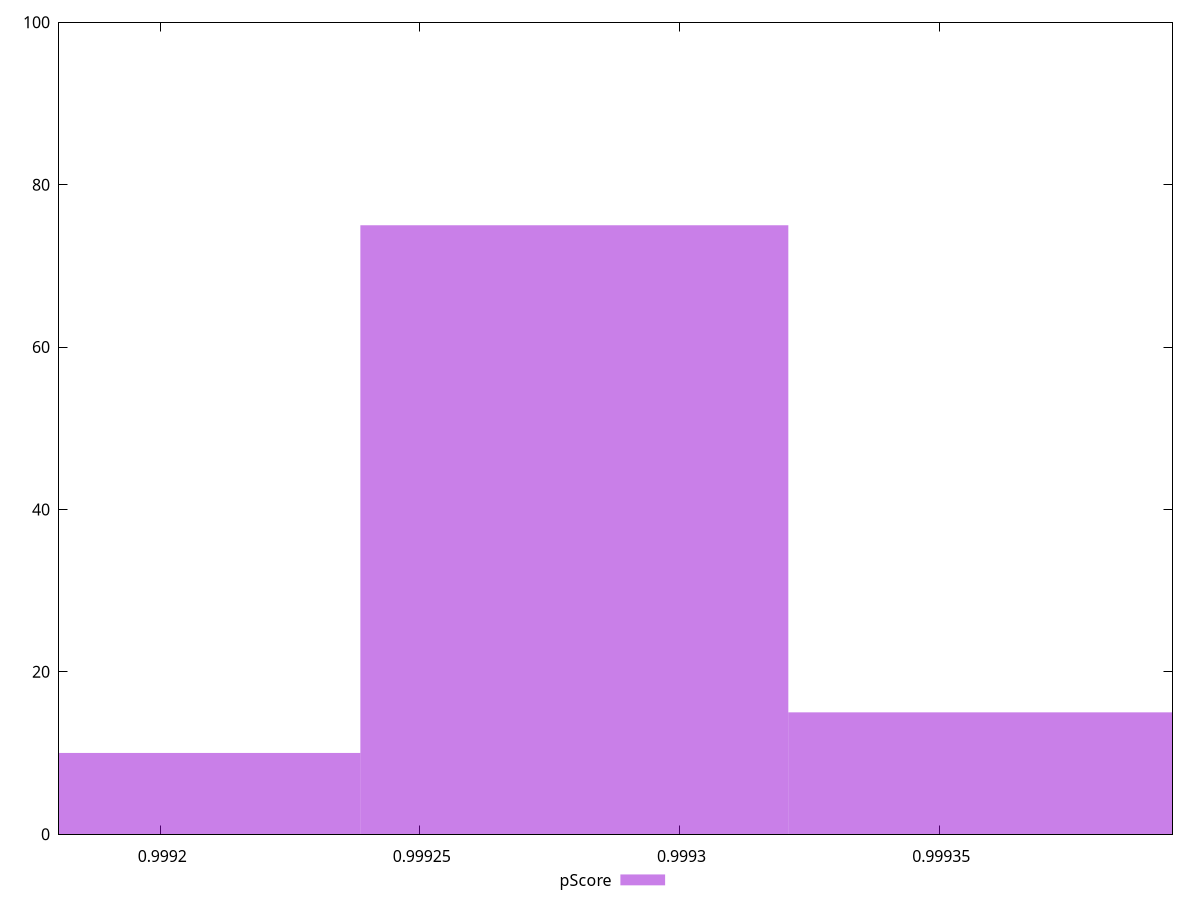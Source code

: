 reset

$pScore <<EOF
0.9992797527678009 75
0.9993621607962331 15
0.9991973447393688 10
EOF

set key outside below
set boxwidth 0.0000824080284321129
set xrange [0.999180517073179:0.9993949334777126]
set yrange [0:100]
set trange [0:100]
set style fill transparent solid 0.5 noborder
set terminal svg size 640, 490 enhanced background rgb 'white'
set output "reports/report_00030_2021-02-24T20-42-31.540Z/first-cpu-idle/samples/agenda/pScore/histogram.svg"

plot $pScore title "pScore" with boxes

reset
